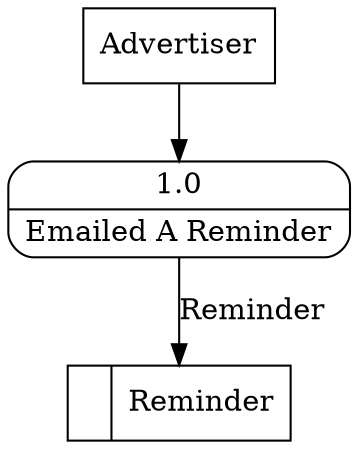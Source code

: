 digraph dfd2{ 
node[shape=record]
200 [label="<f0>  |<f1> Reminder " ];
201 [label="Advertiser" shape=box];
202 [label="{<f0> 1.0|<f1> Emailed A Reminder }" shape=Mrecord];
201 -> 202
202 -> 200 [label="Reminder"]
}